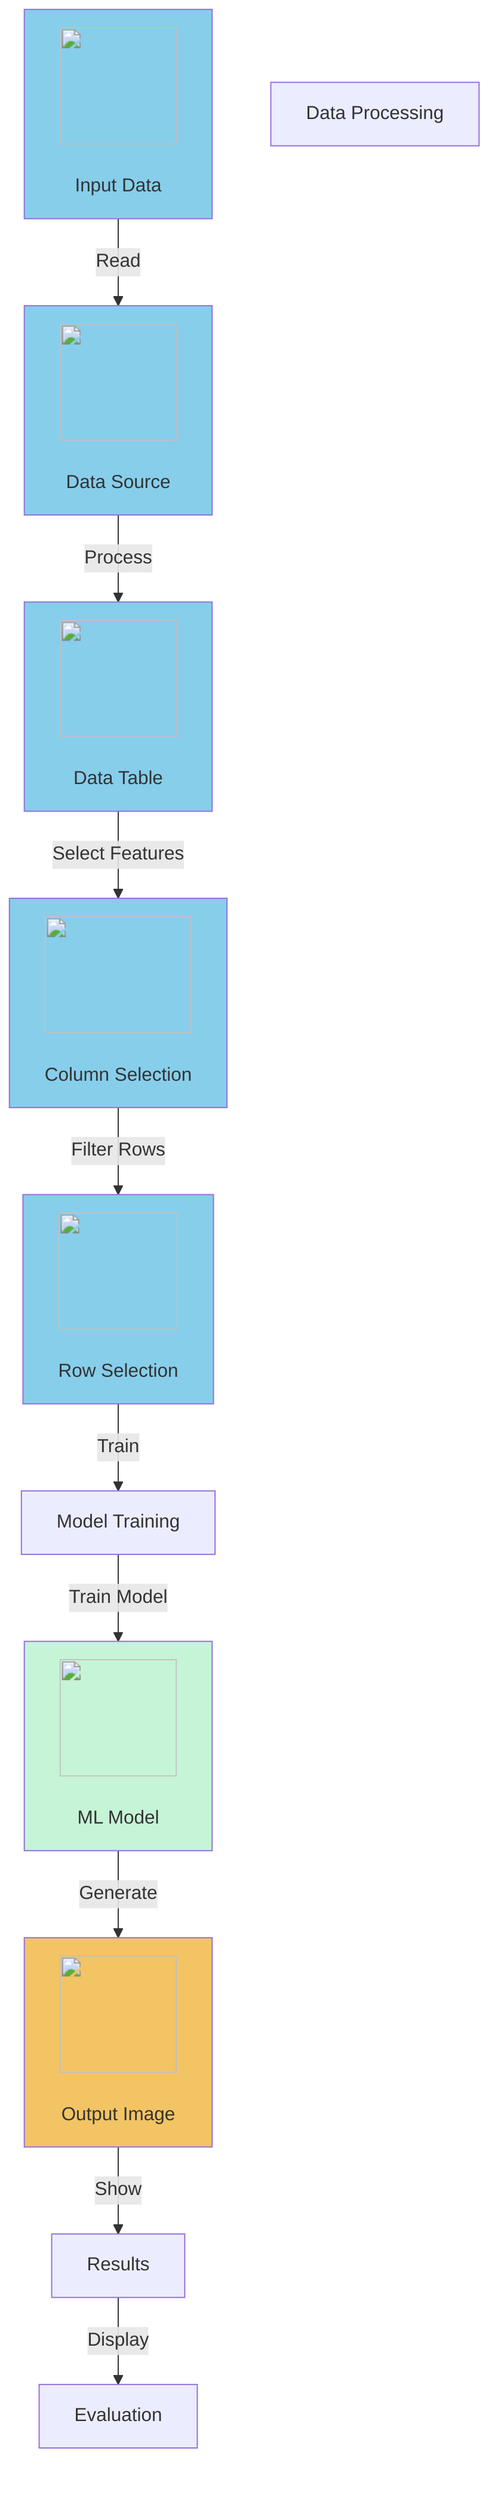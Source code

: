 graph TD;
    A["<img src='icons/database.svg' width=100 height=100/> <br/> Input Data"]
    B["Data Processing"]
    C["<img src='icons/file.svg' width=100 height=100/> <br/> Data Source"]
    D["<img src='icons/table.svg' width=100 height=100/> <br/> Data Table"]
    E["<img src='icons/column_split.svg' width=100 height=100/> <br/> Column Selection"]
    F["<img src='icons/row_split.svg' width=100 height=100/> <br/> Row Selection"]
    G["Model Training"]
    H["<img src='icons/brain.svg' width=100 height=100/> <br/> ML Model"]
    I["Evaluation"]
    J["<img src='icons/image.svg' width=100 height=100/> <br/> Output Image"]
    K["Results"]
    A -->|"Read"| C -->|"Process"| D -->|"Select Features"| E -->|"Filter Rows"| F -->|"Train"| G -->|"Train Model"| H -->|"Generate"| J -->|"Show"| K
    K -->|"Display"| I;
    style A fill:#87CEEB;
    style C fill:#87CEEB;
    style D fill:#87CEEB;
    style E fill:#87CEEB;
    style F fill:#87CEEB;
    style H fill:#C6F4D6;
    style J fill:#F2C464;